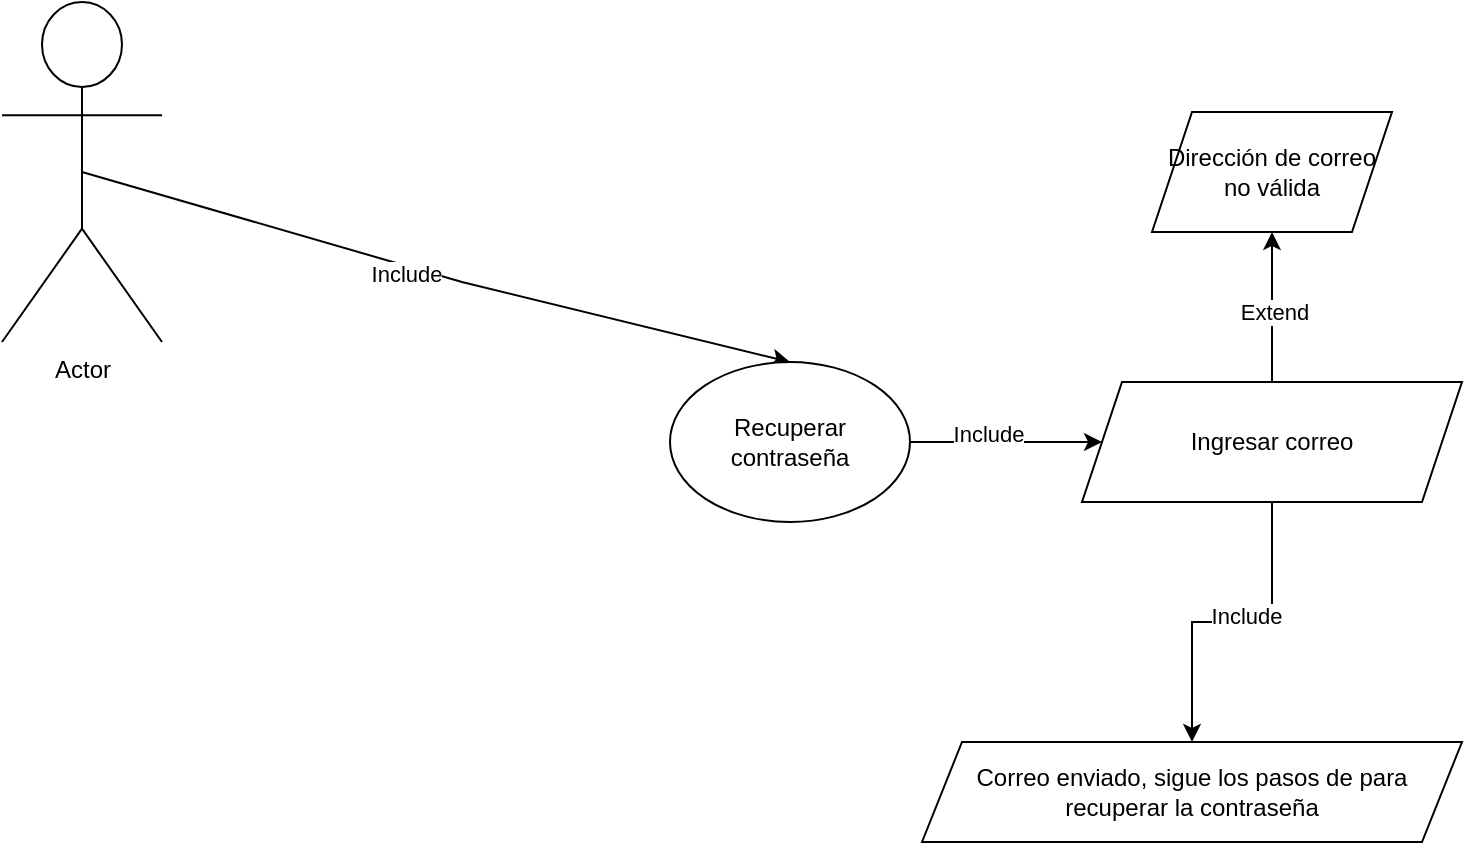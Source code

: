 <mxfile version="24.7.10">
  <diagram name="Página-1" id="EH9jaD34zJfbLtreNjCQ">
    <mxGraphModel dx="549" dy="563" grid="1" gridSize="10" guides="1" tooltips="1" connect="1" arrows="1" fold="1" page="1" pageScale="1" pageWidth="827" pageHeight="1169" math="0" shadow="0">
      <root>
        <mxCell id="0" />
        <mxCell id="1" parent="0" />
        <mxCell id="YtHPKWVG1ntPzPeqZTOq-1" value="Actor" style="shape=umlActor;verticalLabelPosition=bottom;verticalAlign=top;html=1;outlineConnect=0;" vertex="1" parent="1">
          <mxGeometry x="80" y="70" width="80" height="170" as="geometry" />
        </mxCell>
        <mxCell id="YtHPKWVG1ntPzPeqZTOq-8" value="" style="endArrow=classic;html=1;rounded=0;entryX=0.5;entryY=0;entryDx=0;entryDy=0;exitX=0.5;exitY=0.5;exitDx=0;exitDy=0;exitPerimeter=0;" edge="1" parent="1" source="YtHPKWVG1ntPzPeqZTOq-1" target="YtHPKWVG1ntPzPeqZTOq-10">
          <mxGeometry width="50" height="50" relative="1" as="geometry">
            <mxPoint x="475" y="240" as="sourcePoint" />
            <mxPoint x="475" y="260.711" as="targetPoint" />
            <Array as="points">
              <mxPoint x="310" y="210" />
            </Array>
          </mxGeometry>
        </mxCell>
        <mxCell id="YtHPKWVG1ntPzPeqZTOq-9" value="Include" style="edgeLabel;html=1;align=center;verticalAlign=middle;resizable=0;points=[];" vertex="1" connectable="0" parent="YtHPKWVG1ntPzPeqZTOq-8">
          <mxGeometry x="-0.072" y="-4" relative="1" as="geometry">
            <mxPoint as="offset" />
          </mxGeometry>
        </mxCell>
        <mxCell id="YtHPKWVG1ntPzPeqZTOq-13" style="edgeStyle=orthogonalEdgeStyle;rounded=0;orthogonalLoop=1;jettySize=auto;html=1;exitX=1;exitY=0.5;exitDx=0;exitDy=0;" edge="1" parent="1" source="YtHPKWVG1ntPzPeqZTOq-10" target="YtHPKWVG1ntPzPeqZTOq-15">
          <mxGeometry relative="1" as="geometry">
            <mxPoint x="610" y="290" as="targetPoint" />
          </mxGeometry>
        </mxCell>
        <mxCell id="YtHPKWVG1ntPzPeqZTOq-14" value="Include" style="edgeLabel;html=1;align=center;verticalAlign=middle;resizable=0;points=[];" vertex="1" connectable="0" parent="YtHPKWVG1ntPzPeqZTOq-13">
          <mxGeometry x="-0.195" y="4" relative="1" as="geometry">
            <mxPoint as="offset" />
          </mxGeometry>
        </mxCell>
        <mxCell id="YtHPKWVG1ntPzPeqZTOq-10" value="Recuperar contraseña" style="ellipse;whiteSpace=wrap;html=1;" vertex="1" parent="1">
          <mxGeometry x="414" y="250" width="120" height="80" as="geometry" />
        </mxCell>
        <mxCell id="YtHPKWVG1ntPzPeqZTOq-16" style="edgeStyle=orthogonalEdgeStyle;rounded=0;orthogonalLoop=1;jettySize=auto;html=1;entryX=0.5;entryY=1;entryDx=0;entryDy=0;" edge="1" parent="1" source="YtHPKWVG1ntPzPeqZTOq-15" target="YtHPKWVG1ntPzPeqZTOq-18">
          <mxGeometry relative="1" as="geometry">
            <mxPoint x="715" y="180" as="targetPoint" />
          </mxGeometry>
        </mxCell>
        <mxCell id="YtHPKWVG1ntPzPeqZTOq-17" value="Extend" style="edgeLabel;html=1;align=center;verticalAlign=middle;resizable=0;points=[];" vertex="1" connectable="0" parent="YtHPKWVG1ntPzPeqZTOq-16">
          <mxGeometry x="-0.051" y="-1" relative="1" as="geometry">
            <mxPoint as="offset" />
          </mxGeometry>
        </mxCell>
        <mxCell id="YtHPKWVG1ntPzPeqZTOq-19" style="edgeStyle=orthogonalEdgeStyle;rounded=0;orthogonalLoop=1;jettySize=auto;html=1;entryX=0.5;entryY=0;entryDx=0;entryDy=0;" edge="1" parent="1" source="YtHPKWVG1ntPzPeqZTOq-15" target="YtHPKWVG1ntPzPeqZTOq-21">
          <mxGeometry relative="1" as="geometry">
            <mxPoint x="715" y="400" as="targetPoint" />
          </mxGeometry>
        </mxCell>
        <mxCell id="YtHPKWVG1ntPzPeqZTOq-20" value="Include" style="edgeLabel;html=1;align=center;verticalAlign=middle;resizable=0;points=[];" vertex="1" connectable="0" parent="YtHPKWVG1ntPzPeqZTOq-19">
          <mxGeometry x="-0.086" y="-3" relative="1" as="geometry">
            <mxPoint as="offset" />
          </mxGeometry>
        </mxCell>
        <mxCell id="YtHPKWVG1ntPzPeqZTOq-15" value="Ingresar correo" style="shape=parallelogram;perimeter=parallelogramPerimeter;whiteSpace=wrap;html=1;fixedSize=1;" vertex="1" parent="1">
          <mxGeometry x="620" y="260" width="190" height="60" as="geometry" />
        </mxCell>
        <mxCell id="YtHPKWVG1ntPzPeqZTOq-18" value="Dirección de correo no vá&lt;span style=&quot;background-color: initial;&quot;&gt;lida&lt;/span&gt;" style="shape=parallelogram;perimeter=parallelogramPerimeter;whiteSpace=wrap;html=1;fixedSize=1;" vertex="1" parent="1">
          <mxGeometry x="655" y="125" width="120" height="60" as="geometry" />
        </mxCell>
        <mxCell id="YtHPKWVG1ntPzPeqZTOq-21" value="Correo enviado, sigue los pasos de para recuperar la contraseña" style="shape=parallelogram;perimeter=parallelogramPerimeter;whiteSpace=wrap;html=1;fixedSize=1;" vertex="1" parent="1">
          <mxGeometry x="540" y="440" width="270" height="50" as="geometry" />
        </mxCell>
      </root>
    </mxGraphModel>
  </diagram>
</mxfile>
